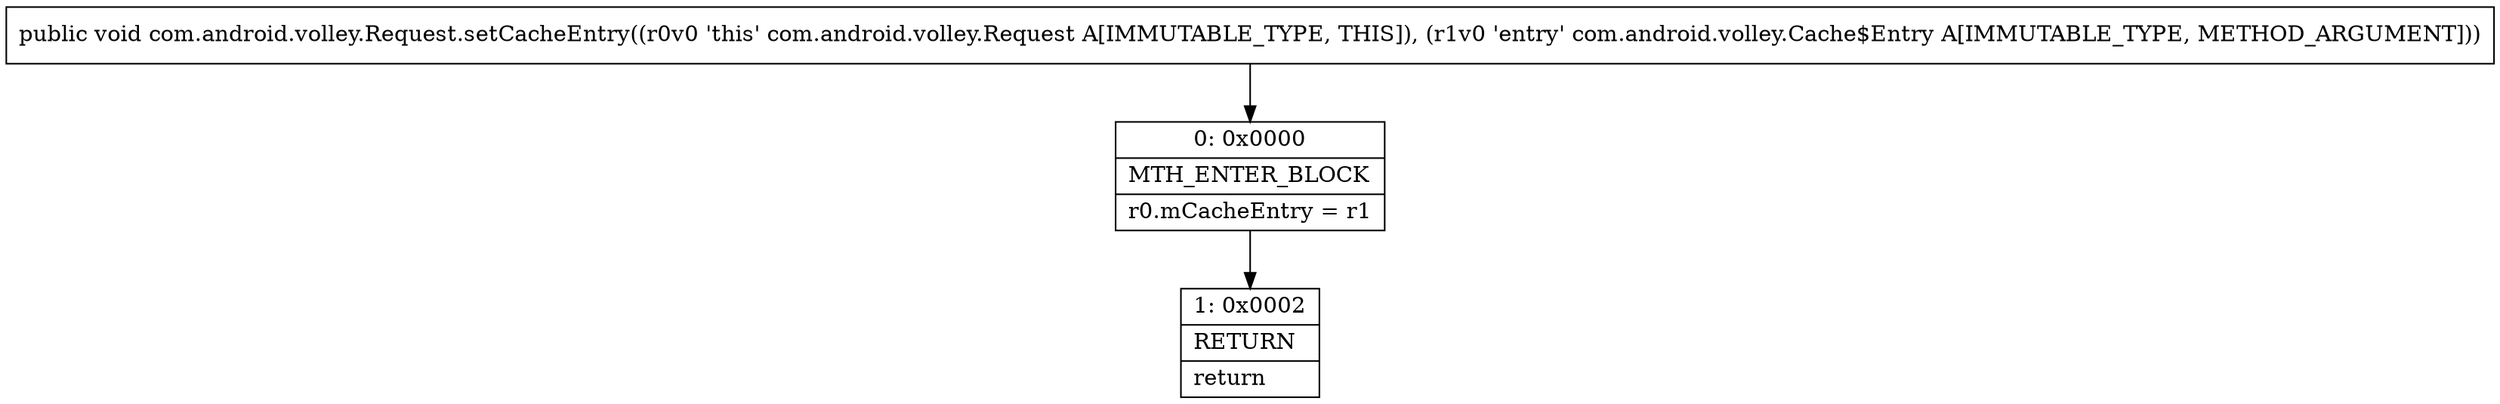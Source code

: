 digraph "CFG forcom.android.volley.Request.setCacheEntry(Lcom\/android\/volley\/Cache$Entry;)V" {
Node_0 [shape=record,label="{0\:\ 0x0000|MTH_ENTER_BLOCK\l|r0.mCacheEntry = r1\l}"];
Node_1 [shape=record,label="{1\:\ 0x0002|RETURN\l|return\l}"];
MethodNode[shape=record,label="{public void com.android.volley.Request.setCacheEntry((r0v0 'this' com.android.volley.Request A[IMMUTABLE_TYPE, THIS]), (r1v0 'entry' com.android.volley.Cache$Entry A[IMMUTABLE_TYPE, METHOD_ARGUMENT])) }"];
MethodNode -> Node_0;
Node_0 -> Node_1;
}

